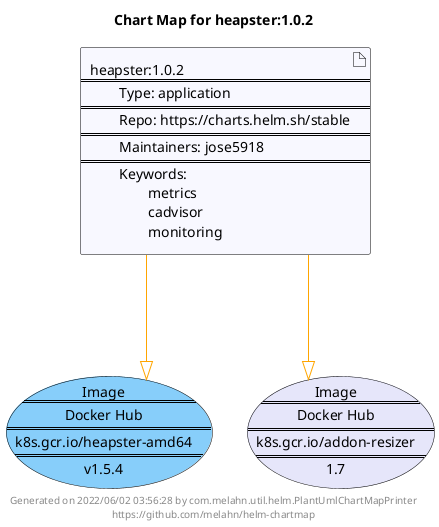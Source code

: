 @startuml
skinparam linetype ortho
skinparam backgroundColor white
skinparam usecaseBorderColor black
skinparam usecaseArrowColor LightSlateGray
skinparam artifactBorderColor black
skinparam artifactArrowColor LightSlateGray

title Chart Map for heapster:1.0.2

'There is one referenced Helm Chart
artifact "heapster:1.0.2\n====\n\tType: application\n====\n\tRepo: https://charts.helm.sh/stable\n====\n\tMaintainers: jose5918\n====\n\tKeywords: \n\t\tmetrics\n\t\tcadvisor\n\t\tmonitoring" as heapster_1_0_2 #GhostWhite

'There are 2 referenced Docker Images
usecase "Image\n====\nDocker Hub\n====\nk8s.gcr.io/heapster-amd64\n====\nv1.5.4" as k8s_gcr_io_heapster_amd64_v1_5_4 #LightSkyBlue
usecase "Image\n====\nDocker Hub\n====\nk8s.gcr.io/addon-resizer\n====\n1.7" as k8s_gcr_io_addon_resizer_1_7 #Lavender

'Chart Dependencies
heapster_1_0_2--[#orange]-|>k8s_gcr_io_heapster_amd64_v1_5_4
heapster_1_0_2--[#orange]-|>k8s_gcr_io_addon_resizer_1_7

center footer Generated on 2022/06/02 03:56:28 by com.melahn.util.helm.PlantUmlChartMapPrinter\nhttps://github.com/melahn/helm-chartmap
@enduml

